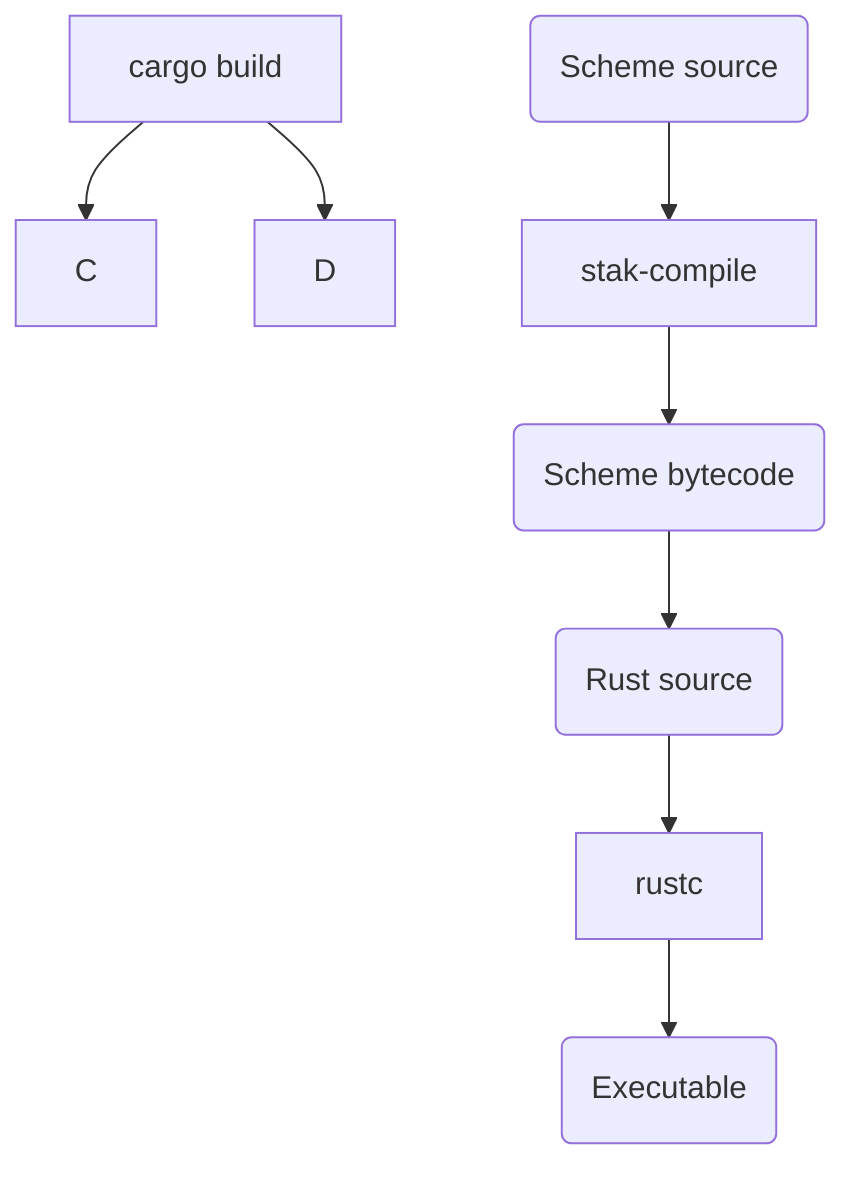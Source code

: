 graph TD
  B[cargo build] --> C
  B --> D

  SS(Scheme source) --> SC[stak-compile] --> SB(Scheme bytecode) --> RS
  RS(Rust source) --> RC[rustc] --> X

  X(Executable)